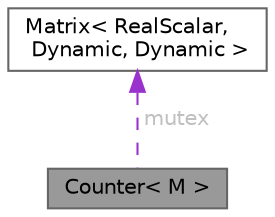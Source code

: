 digraph "Counter&lt; M &gt;"
{
 // LATEX_PDF_SIZE
  bgcolor="transparent";
  edge [fontname=Helvetica,fontsize=10,labelfontname=Helvetica,labelfontsize=10];
  node [fontname=Helvetica,fontsize=10,shape=box,height=0.2,width=0.4];
  Node1 [id="Node000001",label="Counter\< M \>",height=0.2,width=0.4,color="gray40", fillcolor="grey60", style="filled", fontcolor="black",tooltip="A value protected by a mutex."];
  Node2 -> Node1 [id="edge1_Node000001_Node000002",dir="back",color="darkorchid3",style="dashed",tooltip=" ",label=" mutex",fontcolor="grey" ];
  Node2 [id="Node000002",label="Matrix\< RealScalar,\l Dynamic, Dynamic \>",height=0.2,width=0.4,color="gray40", fillcolor="white", style="filled",URL="$class_matrix.html",tooltip=" "];
}
